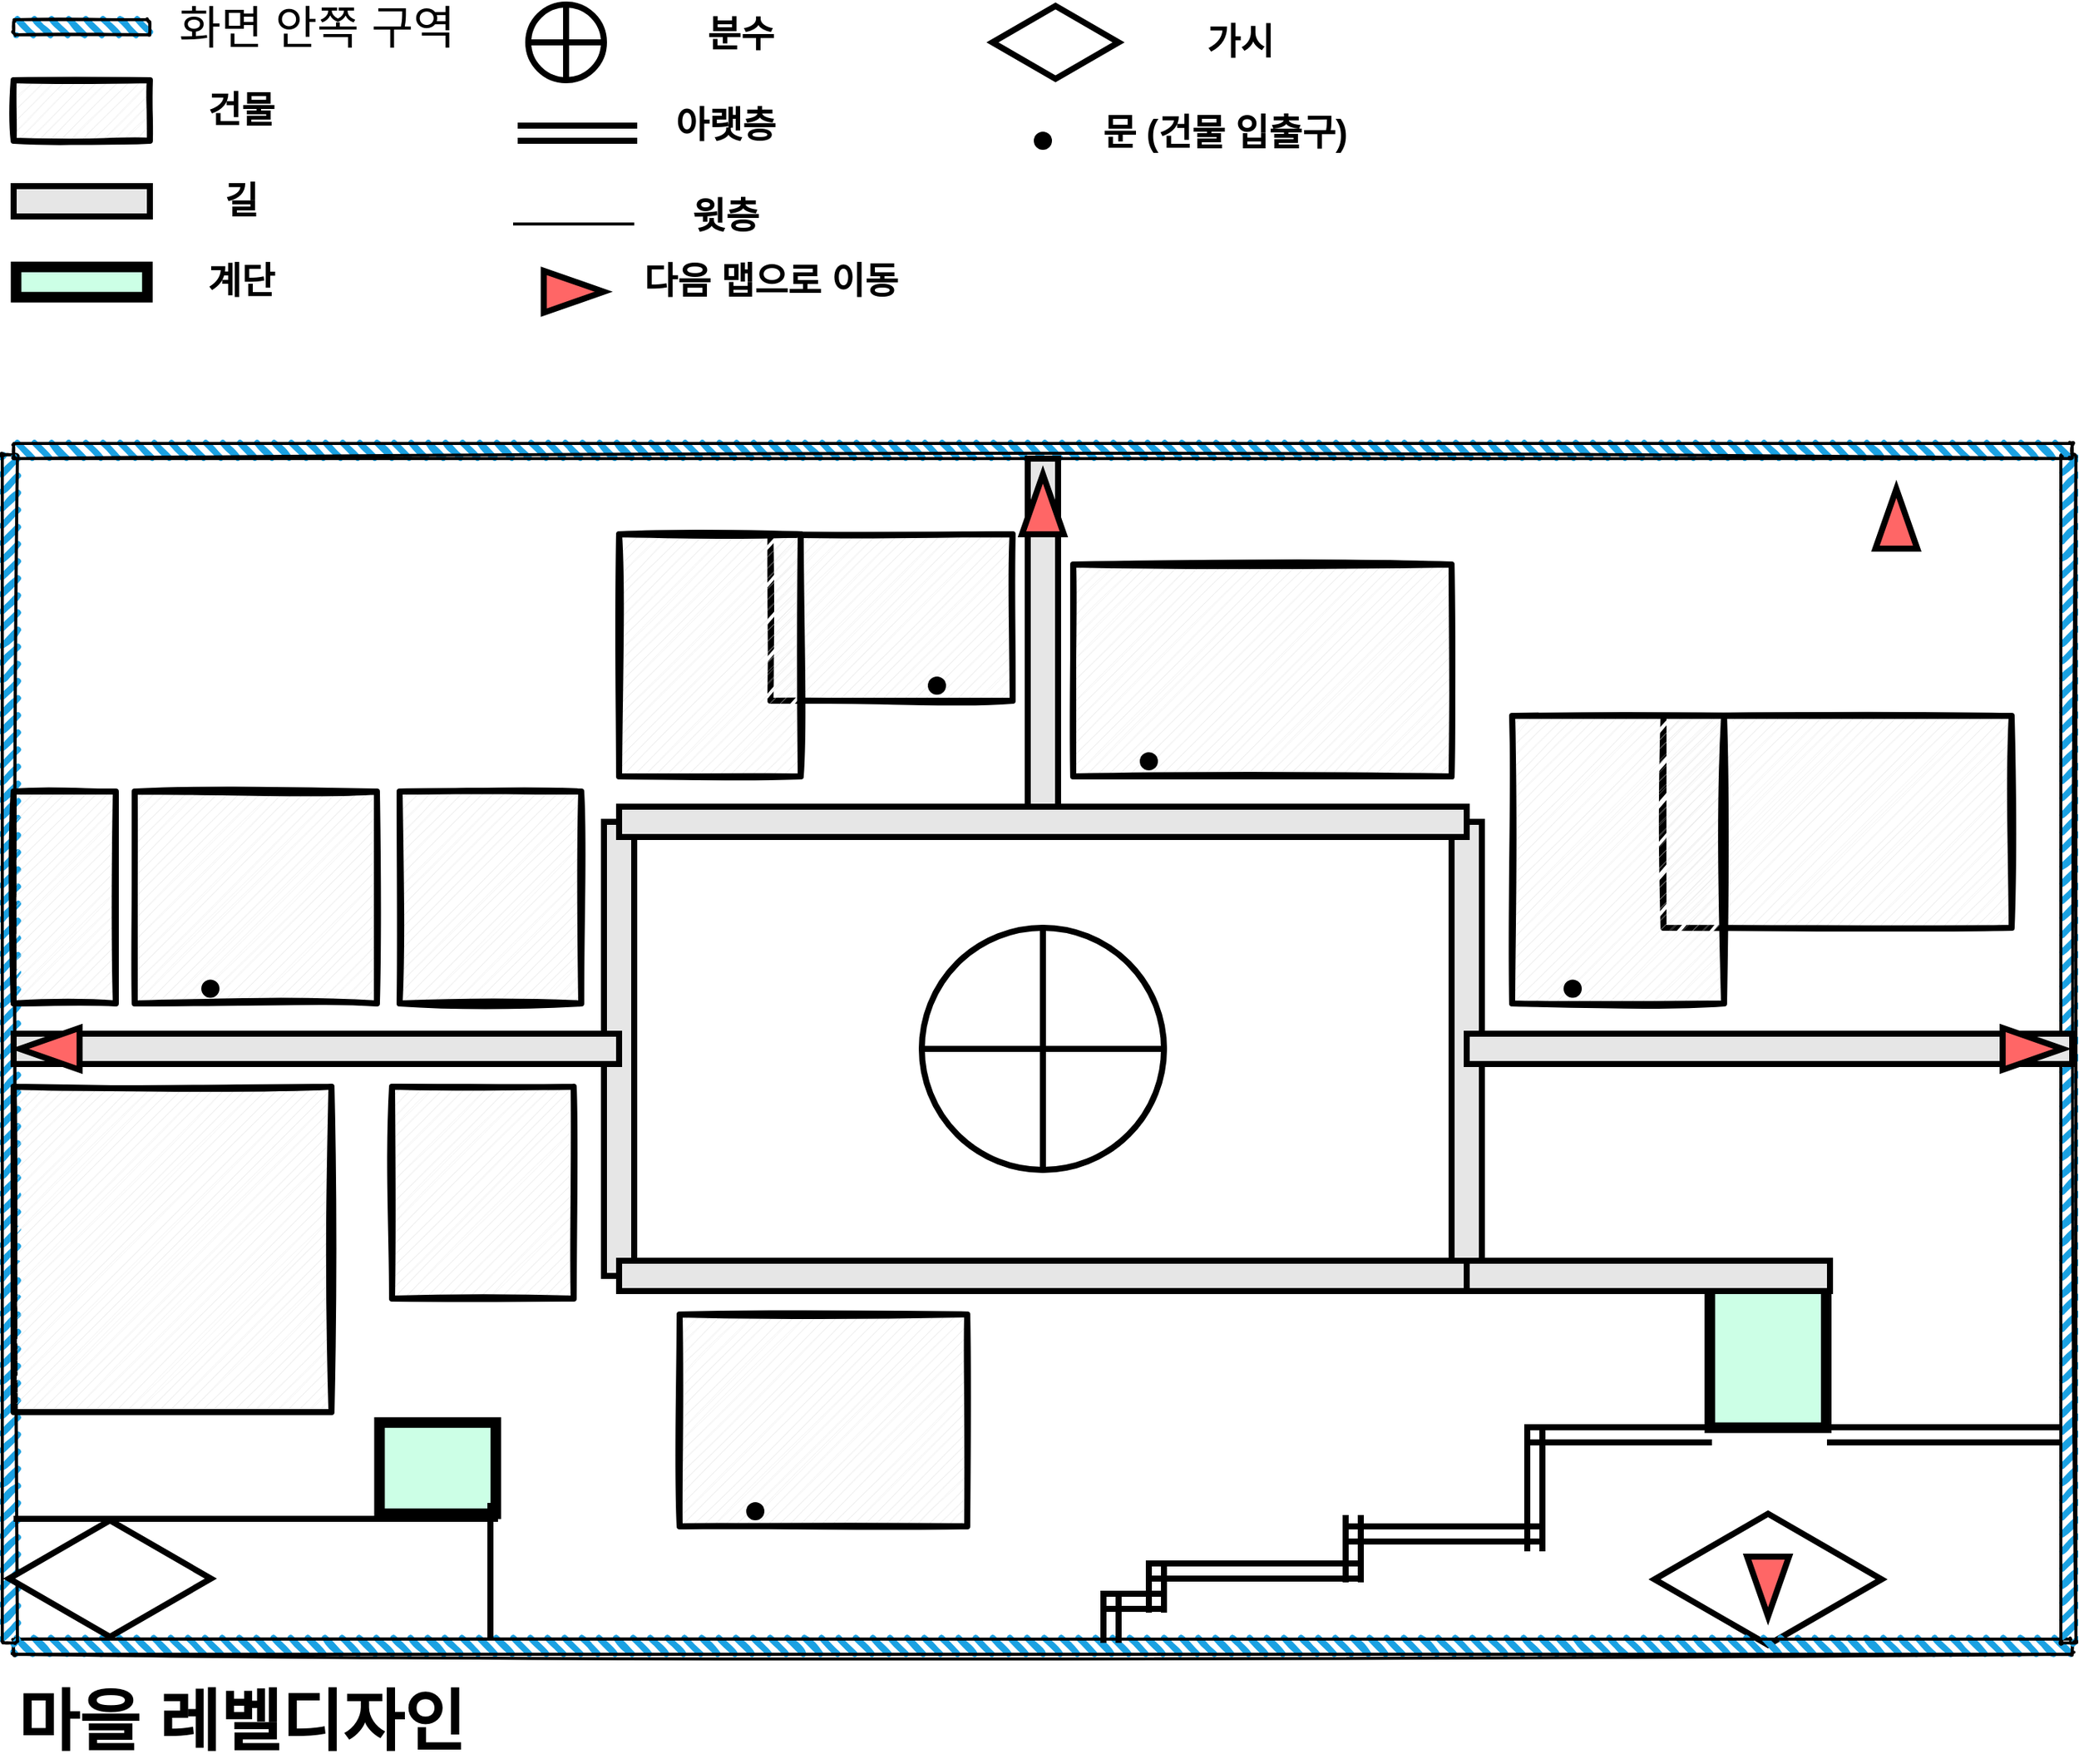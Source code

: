 <mxfile version="14.6.1" type="github">
  <diagram name="Page-1" id="42789a77-a242-8287-6e28-9cd8cfd52e62">
    <mxGraphModel dx="2720" dy="2246" grid="1" gridSize="10" guides="1" tooltips="1" connect="1" arrows="1" fold="1" page="1" pageScale="1" pageWidth="1100" pageHeight="850" background="#ffffff" math="0" shadow="0">
      <root>
        <mxCell id="0" />
        <mxCell id="1" parent="0" />
        <mxCell id="HubKR3QYWPAaxfISEmm5-92" value="" style="html=1;whiteSpace=wrap;aspect=fixed;shape=isoRectangle;shadow=0;sketch=0;strokeWidth=4;fillColor=#FFFFFF;gradientColor=#FFFFFF;" vertex="1" parent="1">
          <mxGeometry x="404.07" y="305.47" width="150" height="90" as="geometry" />
        </mxCell>
        <mxCell id="HubKR3QYWPAaxfISEmm5-39" value="" style="verticalLabelPosition=bottom;verticalAlign=top;html=1;shape=mxgraph.basic.patternFillRect;fillStyle=diag;step=5;fillStrokeWidth=0.2;fillStrokeColor=#dddddd;strokeWidth=4;gradientColor=#ffffff;fillColor=#FFFFFF;gradientDirection=south;shadow=0;sketch=1;" vertex="1" parent="1">
          <mxGeometry x="-180" y="-340" width="160" height="110" as="geometry" />
        </mxCell>
        <mxCell id="HubKR3QYWPAaxfISEmm5-28" value="" style="rounded=0;whiteSpace=wrap;html=1;strokeWidth=7;rotation=90;fillColor=#CCFFE6;" vertex="1" parent="1">
          <mxGeometry x="428.92" y="161.73" width="100.3" height="76.87" as="geometry" />
        </mxCell>
        <mxCell id="HubKR3QYWPAaxfISEmm5-3" value="" style="rounded=1;whiteSpace=wrap;html=1;strokeWidth=2;fillWeight=4;hachureGap=8;hachureAngle=45;fillColor=#1ba1e2;sketch=1;" vertex="1" parent="1">
          <mxGeometry x="-680" y="390" width="1360" height="10" as="geometry" />
        </mxCell>
        <mxCell id="HubKR3QYWPAaxfISEmm5-7" value="" style="rounded=1;whiteSpace=wrap;html=1;strokeWidth=2;fillWeight=4;hachureGap=8;hachureAngle=45;fillColor=#1ba1e2;sketch=1;rotation=90;" vertex="1" parent="1">
          <mxGeometry x="-1075" y="-5" width="785" height="10" as="geometry" />
        </mxCell>
        <mxCell id="HubKR3QYWPAaxfISEmm5-10" value="" style="rounded=1;whiteSpace=wrap;html=1;strokeWidth=2;fillWeight=4;hachureGap=8;hachureAngle=45;fillColor=#1ba1e2;sketch=1;rotation=90;" vertex="1" parent="1">
          <mxGeometry x="285" y="-5" width="785" height="10" as="geometry" />
        </mxCell>
        <mxCell id="HubKR3QYWPAaxfISEmm5-12" value="" style="rounded=1;whiteSpace=wrap;html=1;strokeWidth=2;fillWeight=4;hachureGap=8;hachureAngle=45;fillColor=#1ba1e2;sketch=1;" vertex="1" parent="1">
          <mxGeometry x="-680" y="-400" width="1360" height="10" as="geometry" />
        </mxCell>
        <mxCell id="HubKR3QYWPAaxfISEmm5-13" value="" style="rounded=1;whiteSpace=wrap;html=1;strokeWidth=2;fillWeight=4;hachureGap=8;hachureAngle=45;fillColor=#1ba1e2;sketch=1;" vertex="1" parent="1">
          <mxGeometry x="-680" y="-680" width="90" height="10" as="geometry" />
        </mxCell>
        <mxCell id="HubKR3QYWPAaxfISEmm5-14" value="" style="verticalLabelPosition=bottom;verticalAlign=top;html=1;shape=mxgraph.basic.patternFillRect;fillStyle=diag;step=5;fillStrokeWidth=0.2;fillStrokeColor=#dddddd;strokeWidth=4;sketch=1;" vertex="1" parent="1">
          <mxGeometry x="-680" y="-640" width="90" height="40" as="geometry" />
        </mxCell>
        <mxCell id="HubKR3QYWPAaxfISEmm5-21" value="" style="rounded=0;whiteSpace=wrap;html=1;strokeWidth=4;fillColor=#E6E6E6;" vertex="1" parent="1">
          <mxGeometry x="-290" y="-150" width="20" height="300" as="geometry" />
        </mxCell>
        <mxCell id="HubKR3QYWPAaxfISEmm5-23" value="" style="rounded=0;whiteSpace=wrap;html=1;strokeWidth=4;fillColor=#E6E6E6;" vertex="1" parent="1">
          <mxGeometry x="270" y="-150" width="20" height="300" as="geometry" />
        </mxCell>
        <mxCell id="HubKR3QYWPAaxfISEmm5-24" value="" style="rounded=0;whiteSpace=wrap;html=1;strokeWidth=4;fillColor=#E6E6E6;" vertex="1" parent="1">
          <mxGeometry x="-10" y="-390" width="20" height="240" as="geometry" />
        </mxCell>
        <mxCell id="HubKR3QYWPAaxfISEmm5-25" value="" style="rounded=0;whiteSpace=wrap;html=1;strokeWidth=4;fillColor=#E6E6E6;rotation=90;" vertex="1" parent="1">
          <mxGeometry x="385" y="25" width="20" height="250" as="geometry" />
        </mxCell>
        <mxCell id="HubKR3QYWPAaxfISEmm5-20" value="" style="rounded=0;whiteSpace=wrap;html=1;strokeWidth=4;fillColor=#E6E6E6;" vertex="1" parent="1">
          <mxGeometry x="-280" y="140" width="560" height="20" as="geometry" />
        </mxCell>
        <mxCell id="HubKR3QYWPAaxfISEmm5-19" value="" style="rounded=0;whiteSpace=wrap;html=1;strokeWidth=4;fillColor=#E6E6E6;" vertex="1" parent="1">
          <mxGeometry x="-280" y="-160" width="560" height="20" as="geometry" />
        </mxCell>
        <mxCell id="HubKR3QYWPAaxfISEmm5-26" value="" style="rounded=0;whiteSpace=wrap;html=1;strokeWidth=4;fillColor=#E6E6E6;" vertex="1" parent="1">
          <mxGeometry x="-680" y="-10" width="400" height="20" as="geometry" />
        </mxCell>
        <mxCell id="HubKR3QYWPAaxfISEmm5-27" value="" style="rounded=0;whiteSpace=wrap;html=1;strokeWidth=4;fillColor=#E6E6E6;" vertex="1" parent="1">
          <mxGeometry x="280" y="-10" width="400" height="20" as="geometry" />
        </mxCell>
        <mxCell id="HubKR3QYWPAaxfISEmm5-29" value="" style="rounded=0;whiteSpace=wrap;html=1;strokeWidth=4;fillColor=#E6E6E6;" vertex="1" parent="1">
          <mxGeometry x="-680" y="-570" width="90" height="20" as="geometry" />
        </mxCell>
        <mxCell id="HubKR3QYWPAaxfISEmm5-33" value="" style="rounded=0;whiteSpace=wrap;html=1;strokeWidth=7;rotation=90;fillColor=#CCFFE6;" vertex="1" parent="1">
          <mxGeometry x="-430" y="238.6" width="60.3" height="76.87" as="geometry" />
        </mxCell>
        <mxCell id="HubKR3QYWPAaxfISEmm5-34" value="" style="line;strokeWidth=4;html=1;perimeter=backbonePerimeter;points=[];outlineConnect=0;fillColor=#CCFFE6;gradientColor=#ffffff;" vertex="1" parent="1">
          <mxGeometry x="-680" y="305.47" width="320" height="10" as="geometry" />
        </mxCell>
        <mxCell id="HubKR3QYWPAaxfISEmm5-35" value="" style="line;strokeWidth=4;html=1;perimeter=backbonePerimeter;points=[];outlineConnect=0;fillColor=#CCFFE6;gradientColor=#ffffff;rotation=90;" vertex="1" parent="1">
          <mxGeometry x="-410" y="340" width="90" height="10" as="geometry" />
        </mxCell>
        <mxCell id="HubKR3QYWPAaxfISEmm5-36" value="" style="rounded=0;whiteSpace=wrap;html=1;strokeWidth=7;rotation=90;fillColor=#CCFFE6;" vertex="1" parent="1">
          <mxGeometry x="-645" y="-550" width="20" height="86.72" as="geometry" />
        </mxCell>
        <mxCell id="HubKR3QYWPAaxfISEmm5-38" value="" style="verticalLabelPosition=bottom;verticalAlign=top;html=1;shape=mxgraph.basic.patternFillRect;fillStyle=diag;step=5;fillStrokeWidth=0.2;fillStrokeColor=#dddddd;strokeWidth=4;gradientColor=#ffffff;fillColor=#FFFFFF;gradientDirection=south;shadow=0;sketch=1;" vertex="1" parent="1">
          <mxGeometry x="-280" y="-340" width="120" height="160" as="geometry" />
        </mxCell>
        <mxCell id="HubKR3QYWPAaxfISEmm5-42" value="" style="verticalLabelPosition=bottom;verticalAlign=top;html=1;shape=mxgraph.basic.patternFillRect;fillStyle=diag;step=5;fillStrokeWidth=0.2;fillStrokeColor=#dddddd;shadow=0;sketch=1;strokeWidth=4;fillColor=#FFFFFF;gradientColor=#FFFFFF;" vertex="1" parent="1">
          <mxGeometry x="-425" y="-170" width="120" height="140" as="geometry" />
        </mxCell>
        <mxCell id="HubKR3QYWPAaxfISEmm5-43" value="" style="verticalLabelPosition=bottom;verticalAlign=top;html=1;shape=mxgraph.basic.patternFillRect;fillStyle=diag;step=5;fillStrokeWidth=0.2;fillStrokeColor=#dddddd;shadow=0;sketch=1;strokeWidth=4;fillColor=#FFFFFF;gradientColor=#FFFFFF;" vertex="1" parent="1">
          <mxGeometry x="-600" y="-170" width="160" height="140" as="geometry" />
        </mxCell>
        <mxCell id="HubKR3QYWPAaxfISEmm5-44" value="" style="verticalLabelPosition=bottom;verticalAlign=top;html=1;shape=mxgraph.basic.patternFillRect;fillStyle=diag;step=5;fillStrokeWidth=0.2;fillStrokeColor=#dddddd;shadow=0;sketch=1;strokeWidth=4;fillColor=#FFFFFF;gradientColor=#FFFFFF;" vertex="1" parent="1">
          <mxGeometry x="-680" y="-170" width="67.5" height="140" as="geometry" />
        </mxCell>
        <mxCell id="HubKR3QYWPAaxfISEmm5-45" value="" style="verticalLabelPosition=bottom;verticalAlign=top;html=1;shape=mxgraph.basic.patternFillRect;fillStyle=diag;step=5;fillStrokeWidth=0.2;fillStrokeColor=#dddddd;shadow=0;sketch=1;strokeWidth=4;fillColor=#FFFFFF;gradientColor=#FFFFFF;" vertex="1" parent="1">
          <mxGeometry x="-430" y="25" width="120" height="140" as="geometry" />
        </mxCell>
        <mxCell id="HubKR3QYWPAaxfISEmm5-46" value="" style="verticalLabelPosition=bottom;verticalAlign=top;html=1;shape=mxgraph.basic.patternFillRect;fillStyle=diag;step=5;fillStrokeWidth=0.2;fillStrokeColor=#dddddd;shadow=0;sketch=1;strokeWidth=4;fillColor=#FFFFFF;gradientColor=#FFFFFF;" vertex="1" parent="1">
          <mxGeometry x="-240" y="175.47" width="190" height="140" as="geometry" />
        </mxCell>
        <mxCell id="HubKR3QYWPAaxfISEmm5-47" value="" style="verticalLabelPosition=bottom;verticalAlign=top;html=1;shape=mxgraph.basic.patternFillRect;fillStyle=diag;step=5;fillStrokeWidth=0.2;fillStrokeColor=#dddddd;shadow=0;sketch=1;strokeWidth=4;fillColor=#FFFFFF;gradientColor=#FFFFFF;" vertex="1" parent="1">
          <mxGeometry x="20" y="-320" width="250" height="140" as="geometry" />
        </mxCell>
        <mxCell id="HubKR3QYWPAaxfISEmm5-49" value="" style="verticalLabelPosition=bottom;verticalAlign=top;html=1;shape=mxgraph.basic.patternFillRect;fillStyle=diag;step=5;fillStrokeWidth=0.2;fillStrokeColor=#dddddd;strokeWidth=4;gradientColor=#ffffff;fillColor=#FFFFFF;gradientDirection=south;shadow=0;sketch=1;" vertex="1" parent="1">
          <mxGeometry x="410" y="-220" width="230" height="140" as="geometry" />
        </mxCell>
        <mxCell id="HubKR3QYWPAaxfISEmm5-50" value="" style="verticalLabelPosition=bottom;verticalAlign=top;html=1;shape=mxgraph.basic.patternFillRect;fillStyle=diag;step=5;fillStrokeWidth=0.2;fillStrokeColor=#dddddd;strokeWidth=4;gradientColor=#ffffff;fillColor=#FFFFFF;gradientDirection=south;shadow=0;sketch=1;" vertex="1" parent="1">
          <mxGeometry x="310" y="-220" width="140" height="190" as="geometry" />
        </mxCell>
        <mxCell id="HubKR3QYWPAaxfISEmm5-51" value="" style="shape=orEllipse;perimeter=ellipsePerimeter;whiteSpace=wrap;html=1;backgroundOutline=1;shadow=0;sketch=0;strokeWidth=4;fillColor=#FFFFFF;gradientColor=#FFFFFF;" vertex="1" parent="1">
          <mxGeometry x="-80" y="-80" width="160" height="160" as="geometry" />
        </mxCell>
        <mxCell id="HubKR3QYWPAaxfISEmm5-52" value="" style="shape=orEllipse;perimeter=ellipsePerimeter;whiteSpace=wrap;html=1;backgroundOutline=1;shadow=0;sketch=0;strokeWidth=4;fillColor=#FFFFFF;gradientColor=#FFFFFF;" vertex="1" parent="1">
          <mxGeometry x="-340" y="-690" width="50" height="50" as="geometry" />
        </mxCell>
        <mxCell id="HubKR3QYWPAaxfISEmm5-53" value="" style="html=1;shadow=0;dashed=0;align=center;verticalAlign=middle;shape=mxgraph.arrows2.arrow;dy=0.6;dx=40;direction=south;notch=0;sketch=0;strokeWidth=4;fillColor=#FF6666;" vertex="1" parent="1">
          <mxGeometry x="465.24" y="335.47" width="27.67" height="39.53" as="geometry" />
        </mxCell>
        <mxCell id="HubKR3QYWPAaxfISEmm5-54" value="" style="html=1;shadow=0;dashed=0;align=center;verticalAlign=middle;shape=mxgraph.arrows2.arrow;dy=0.6;dx=40;direction=south;notch=0;sketch=0;strokeWidth=4;rotation=-90;fillColor=#FF6666;" vertex="1" parent="1">
          <mxGeometry x="640" y="-19.76" width="27.67" height="39.53" as="geometry" />
        </mxCell>
        <mxCell id="HubKR3QYWPAaxfISEmm5-55" value="" style="html=1;shadow=0;dashed=0;align=center;verticalAlign=middle;shape=mxgraph.arrows2.arrow;dy=0.6;dx=40;direction=south;notch=0;sketch=0;strokeWidth=4;rotation=-180;fillColor=#FF6666;" vertex="1" parent="1">
          <mxGeometry x="-13.83" y="-379.53" width="27.67" height="39.53" as="geometry" />
        </mxCell>
        <mxCell id="HubKR3QYWPAaxfISEmm5-56" value="" style="html=1;shadow=0;dashed=0;align=center;verticalAlign=middle;shape=mxgraph.arrows2.arrow;dy=0.6;dx=40;direction=south;notch=0;sketch=0;strokeWidth=4;rotation=90;fillColor=#FF6666;" vertex="1" parent="1">
          <mxGeometry x="-670" y="-19.76" width="27.67" height="39.53" as="geometry" />
        </mxCell>
        <mxCell id="HubKR3QYWPAaxfISEmm5-57" value="" style="shape=partialRectangle;whiteSpace=wrap;html=1;left=0;right=0;fillColor=none;shadow=0;sketch=0;strokeWidth=4;" vertex="1" parent="1">
          <mxGeometry x="320" y="250" width="120" height="10" as="geometry" />
        </mxCell>
        <mxCell id="HubKR3QYWPAaxfISEmm5-58" value="" style="shape=partialRectangle;whiteSpace=wrap;html=1;left=0;right=0;fillColor=none;shadow=0;sketch=0;strokeWidth=4;" vertex="1" parent="1">
          <mxGeometry x="200" y="315.47" width="130" height="10" as="geometry" />
        </mxCell>
        <mxCell id="HubKR3QYWPAaxfISEmm5-59" value="" style="shape=partialRectangle;whiteSpace=wrap;html=1;left=0;right=0;fillColor=none;shadow=0;sketch=0;strokeWidth=4;" vertex="1" parent="1">
          <mxGeometry x="70" y="340" width="140" height="10" as="geometry" />
        </mxCell>
        <mxCell id="HubKR3QYWPAaxfISEmm5-60" value="" style="shape=partialRectangle;whiteSpace=wrap;html=1;left=0;right=0;fillColor=none;shadow=0;sketch=0;strokeWidth=4;" vertex="1" parent="1">
          <mxGeometry x="40" y="360" width="40" height="10" as="geometry" />
        </mxCell>
        <mxCell id="HubKR3QYWPAaxfISEmm5-64" value="" style="shape=partialRectangle;whiteSpace=wrap;html=1;bottom=0;top=0;fillColor=none;shadow=0;sketch=0;strokeWidth=4;" vertex="1" parent="1">
          <mxGeometry x="320" y="250" width="10" height="80" as="geometry" />
        </mxCell>
        <mxCell id="HubKR3QYWPAaxfISEmm5-65" value="" style="shape=partialRectangle;whiteSpace=wrap;html=1;bottom=0;top=0;fillColor=none;shadow=0;sketch=0;strokeWidth=4;" vertex="1" parent="1">
          <mxGeometry x="200" y="310" width="10" height="40.47" as="geometry" />
        </mxCell>
        <mxCell id="HubKR3QYWPAaxfISEmm5-66" value="" style="shape=partialRectangle;whiteSpace=wrap;html=1;bottom=0;top=0;fillColor=none;shadow=0;sketch=0;strokeWidth=4;" vertex="1" parent="1">
          <mxGeometry x="70" y="340" width="10" height="30.47" as="geometry" />
        </mxCell>
        <mxCell id="HubKR3QYWPAaxfISEmm5-67" value="" style="shape=partialRectangle;whiteSpace=wrap;html=1;bottom=0;top=0;fillColor=none;shadow=0;sketch=0;strokeWidth=4;" vertex="1" parent="1">
          <mxGeometry x="40" y="360" width="10" height="30.47" as="geometry" />
        </mxCell>
        <mxCell id="HubKR3QYWPAaxfISEmm5-68" value="" style="shape=partialRectangle;whiteSpace=wrap;html=1;left=0;right=0;fillColor=none;shadow=0;sketch=0;strokeWidth=4;" vertex="1" parent="1">
          <mxGeometry x="520" y="250" width="150" height="10" as="geometry" />
        </mxCell>
        <mxCell id="HubKR3QYWPAaxfISEmm5-69" value="" style="shape=partialRectangle;whiteSpace=wrap;html=1;left=0;right=0;fillColor=none;shadow=0;sketch=0;strokeWidth=4;" vertex="1" parent="1">
          <mxGeometry x="-345" y="-610" width="75" height="10" as="geometry" />
        </mxCell>
        <mxCell id="HubKR3QYWPAaxfISEmm5-73" value="&lt;span style=&quot;font-size: 30px&quot;&gt;화면 안쪽 구역&lt;/span&gt;" style="text;html=1;align=center;verticalAlign=middle;resizable=0;points=[];autosize=1;strokeColor=none;" vertex="1" parent="1">
          <mxGeometry x="-585" y="-690" width="210" height="30" as="geometry" />
        </mxCell>
        <mxCell id="HubKR3QYWPAaxfISEmm5-74" value="건물" style="text;strokeColor=none;fillColor=none;html=1;fontSize=24;fontStyle=1;verticalAlign=middle;align=center;shadow=0;sketch=0;" vertex="1" parent="1">
          <mxGeometry x="-580" y="-640" width="100" height="40" as="geometry" />
        </mxCell>
        <mxCell id="HubKR3QYWPAaxfISEmm5-75" value="길" style="text;strokeColor=none;fillColor=none;html=1;fontSize=24;fontStyle=1;verticalAlign=middle;align=center;shadow=0;sketch=0;" vertex="1" parent="1">
          <mxGeometry x="-580" y="-580" width="100" height="40" as="geometry" />
        </mxCell>
        <mxCell id="HubKR3QYWPAaxfISEmm5-76" value="분수" style="text;strokeColor=none;fillColor=none;html=1;fontSize=24;fontStyle=1;verticalAlign=middle;align=center;shadow=0;sketch=0;" vertex="1" parent="1">
          <mxGeometry x="-250" y="-690" width="100" height="40" as="geometry" />
        </mxCell>
        <mxCell id="HubKR3QYWPAaxfISEmm5-77" value="아랫층" style="text;strokeColor=none;fillColor=none;html=1;fontSize=24;fontStyle=1;verticalAlign=middle;align=center;shadow=0;sketch=0;" vertex="1" parent="1">
          <mxGeometry x="-260" y="-630" width="100" height="40" as="geometry" />
        </mxCell>
        <mxCell id="HubKR3QYWPAaxfISEmm5-78" value="" style="line;strokeWidth=2;html=1;shadow=0;sketch=0;fillColor=#FFFFFF;gradientColor=#FFFFFF;" vertex="1" parent="1">
          <mxGeometry x="-350" y="-550" width="80" height="10" as="geometry" />
        </mxCell>
        <mxCell id="HubKR3QYWPAaxfISEmm5-79" value="윗층" style="text;strokeColor=none;fillColor=none;html=1;fontSize=24;fontStyle=1;verticalAlign=middle;align=center;shadow=0;sketch=0;" vertex="1" parent="1">
          <mxGeometry x="-260" y="-570" width="100" height="40" as="geometry" />
        </mxCell>
        <mxCell id="HubKR3QYWPAaxfISEmm5-80" value="계단" style="text;strokeColor=none;fillColor=none;html=1;fontSize=24;fontStyle=1;verticalAlign=middle;align=center;shadow=0;sketch=0;" vertex="1" parent="1">
          <mxGeometry x="-580" y="-526.64" width="100" height="40" as="geometry" />
        </mxCell>
        <mxCell id="HubKR3QYWPAaxfISEmm5-81" value="" style="html=1;shadow=0;dashed=0;align=center;verticalAlign=middle;shape=mxgraph.arrows2.arrow;dy=0.6;dx=40;direction=south;notch=0;sketch=0;strokeWidth=4;rotation=-180;fillColor=#FF6666;" vertex="1" parent="1">
          <mxGeometry x="550" y="-370" width="27.67" height="39.53" as="geometry" />
        </mxCell>
        <mxCell id="HubKR3QYWPAaxfISEmm5-86" value="" style="html=1;shadow=0;dashed=0;align=center;verticalAlign=middle;shape=mxgraph.arrows2.arrow;dy=0.6;dx=40;direction=south;notch=0;sketch=0;strokeWidth=4;rotation=-90;fillColor=#FF6666;" vertex="1" parent="1">
          <mxGeometry x="-323.83" y="-520" width="27.67" height="39.53" as="geometry" />
        </mxCell>
        <mxCell id="HubKR3QYWPAaxfISEmm5-87" value="다음 맵으로 이동" style="text;strokeColor=none;fillColor=none;html=1;fontSize=24;fontStyle=1;verticalAlign=middle;align=center;shadow=0;sketch=0;" vertex="1" parent="1">
          <mxGeometry x="-230" y="-526.64" width="100" height="40" as="geometry" />
        </mxCell>
        <mxCell id="HubKR3QYWPAaxfISEmm5-91" value="" style="verticalLabelPosition=bottom;verticalAlign=top;html=1;shape=mxgraph.basic.patternFillRect;fillStyle=diag;step=5;fillStrokeWidth=0.2;fillStrokeColor=#dddddd;shadow=0;sketch=1;strokeWidth=4;fillColor=#FFFFFF;gradientColor=#FFFFFF;" vertex="1" parent="1">
          <mxGeometry x="-680" y="25" width="210" height="215" as="geometry" />
        </mxCell>
        <mxCell id="HubKR3QYWPAaxfISEmm5-93" value="" style="html=1;whiteSpace=wrap;aspect=fixed;shape=isoRectangle;shadow=0;sketch=0;strokeWidth=4;fillColor=#FFFFFF;gradientColor=#FFFFFF;" vertex="1" parent="1">
          <mxGeometry x="-33.33" y="-690" width="83.33" height="50" as="geometry" />
        </mxCell>
        <mxCell id="HubKR3QYWPAaxfISEmm5-94" value="가시" style="text;strokeColor=none;fillColor=none;html=1;fontSize=24;fontStyle=1;verticalAlign=middle;align=center;shadow=0;sketch=0;" vertex="1" parent="1">
          <mxGeometry x="80" y="-685" width="100" height="40" as="geometry" />
        </mxCell>
        <mxCell id="HubKR3QYWPAaxfISEmm5-95" value="" style="html=1;whiteSpace=wrap;aspect=fixed;shape=isoRectangle;shadow=0;sketch=0;strokeWidth=4;fillColor=#FFFFFF;gradientColor=#FFFFFF;" vertex="1" parent="1">
          <mxGeometry x="-683" y="310" width="133.33" height="80" as="geometry" />
        </mxCell>
        <mxCell id="HubKR3QYWPAaxfISEmm5-97" value="" style="shape=waypoint;sketch=0;size=6;pointerEvents=1;points=[];fillColor=none;resizable=0;rotatable=0;perimeter=centerPerimeter;snapToPoint=1;shadow=0;strokeWidth=4;" vertex="1" parent="1">
          <mxGeometry x="330" y="-59.76" width="40" height="40" as="geometry" />
        </mxCell>
        <mxCell id="HubKR3QYWPAaxfISEmm5-98" value="" style="shape=waypoint;sketch=0;size=6;pointerEvents=1;points=[];fillColor=none;resizable=0;rotatable=0;perimeter=centerPerimeter;snapToPoint=1;shadow=0;strokeWidth=4;" vertex="1" parent="1">
          <mxGeometry x="-20" y="-620" width="40" height="40" as="geometry" />
        </mxCell>
        <mxCell id="HubKR3QYWPAaxfISEmm5-99" value="문 (건물 입출구)" style="text;strokeColor=none;fillColor=none;html=1;fontSize=24;fontStyle=1;verticalAlign=middle;align=center;shadow=0;sketch=0;" vertex="1" parent="1">
          <mxGeometry x="70" y="-625" width="100" height="40" as="geometry" />
        </mxCell>
        <mxCell id="HubKR3QYWPAaxfISEmm5-100" value="" style="shape=waypoint;sketch=0;size=6;pointerEvents=1;points=[];fillColor=none;resizable=0;rotatable=0;perimeter=centerPerimeter;snapToPoint=1;shadow=0;strokeWidth=4;" vertex="1" parent="1">
          <mxGeometry x="50" y="-210" width="40" height="40" as="geometry" />
        </mxCell>
        <mxCell id="HubKR3QYWPAaxfISEmm5-101" value="" style="shape=waypoint;sketch=0;size=6;pointerEvents=1;points=[];fillColor=none;resizable=0;rotatable=0;perimeter=centerPerimeter;snapToPoint=1;shadow=0;strokeWidth=4;" vertex="1" parent="1">
          <mxGeometry x="-90" y="-260" width="40" height="40" as="geometry" />
        </mxCell>
        <mxCell id="HubKR3QYWPAaxfISEmm5-102" value="" style="shape=waypoint;sketch=0;size=6;pointerEvents=1;points=[];fillColor=none;resizable=0;rotatable=0;perimeter=centerPerimeter;snapToPoint=1;shadow=0;strokeWidth=4;" vertex="1" parent="1">
          <mxGeometry x="-570" y="-59.76" width="40" height="40" as="geometry" />
        </mxCell>
        <mxCell id="HubKR3QYWPAaxfISEmm5-103" value="" style="shape=waypoint;sketch=0;size=6;pointerEvents=1;points=[];fillColor=none;resizable=0;rotatable=0;perimeter=centerPerimeter;snapToPoint=1;shadow=0;strokeWidth=4;" vertex="1" parent="1">
          <mxGeometry x="-210" y="285.47" width="40" height="40" as="geometry" />
        </mxCell>
        <mxCell id="HubKR3QYWPAaxfISEmm5-104" value="&lt;font style=&quot;font-size: 44px&quot;&gt;마을 레벨디자인&lt;/font&gt;" style="text;strokeColor=none;fillColor=none;html=1;fontSize=24;fontStyle=1;verticalAlign=middle;align=center;shadow=0;sketch=0;" vertex="1" parent="1">
          <mxGeometry x="-580" y="425" width="100" height="40" as="geometry" />
        </mxCell>
      </root>
    </mxGraphModel>
  </diagram>
</mxfile>

